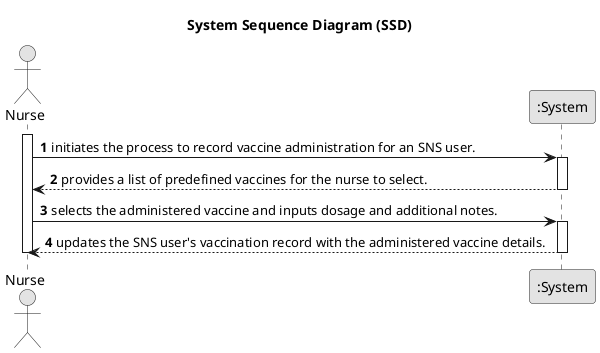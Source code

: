 @startuml
skinparam monochrome true
skinparam packageStyle rectangle
skinparam shadowing false

title System Sequence Diagram (SSD)

autonumber

actor Nurse
participant ":System" as System

activate Nurse
    Nurse -> System : initiates the process to record vaccine administration for an SNS user.

activate System
    System --> Nurse : provides a list of predefined vaccines for the nurse to select.
    deactivate System

    Nurse -> System : selects the administered vaccine and inputs dosage and additional notes.
activate System
    System --> Nurse : updates the SNS user's vaccination record with the administered vaccine details.
deactivate System
deactivate Nurse

@enduml